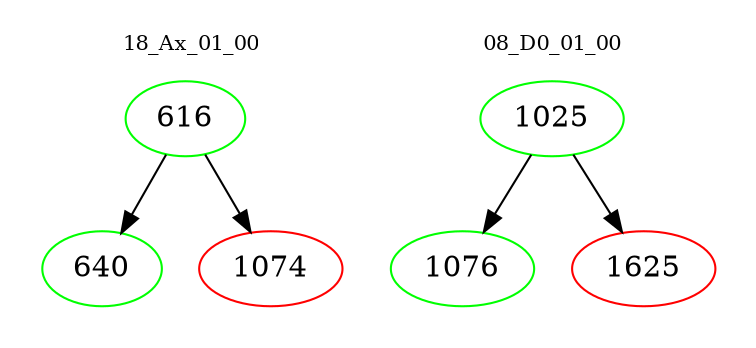 digraph{
subgraph cluster_0 {
color = white
label = "18_Ax_01_00";
fontsize=10;
T0_616 [label="616", color="green"]
T0_616 -> T0_640 [color="black"]
T0_640 [label="640", color="green"]
T0_616 -> T0_1074 [color="black"]
T0_1074 [label="1074", color="red"]
}
subgraph cluster_1 {
color = white
label = "08_D0_01_00";
fontsize=10;
T1_1025 [label="1025", color="green"]
T1_1025 -> T1_1076 [color="black"]
T1_1076 [label="1076", color="green"]
T1_1025 -> T1_1625 [color="black"]
T1_1625 [label="1625", color="red"]
}
}
